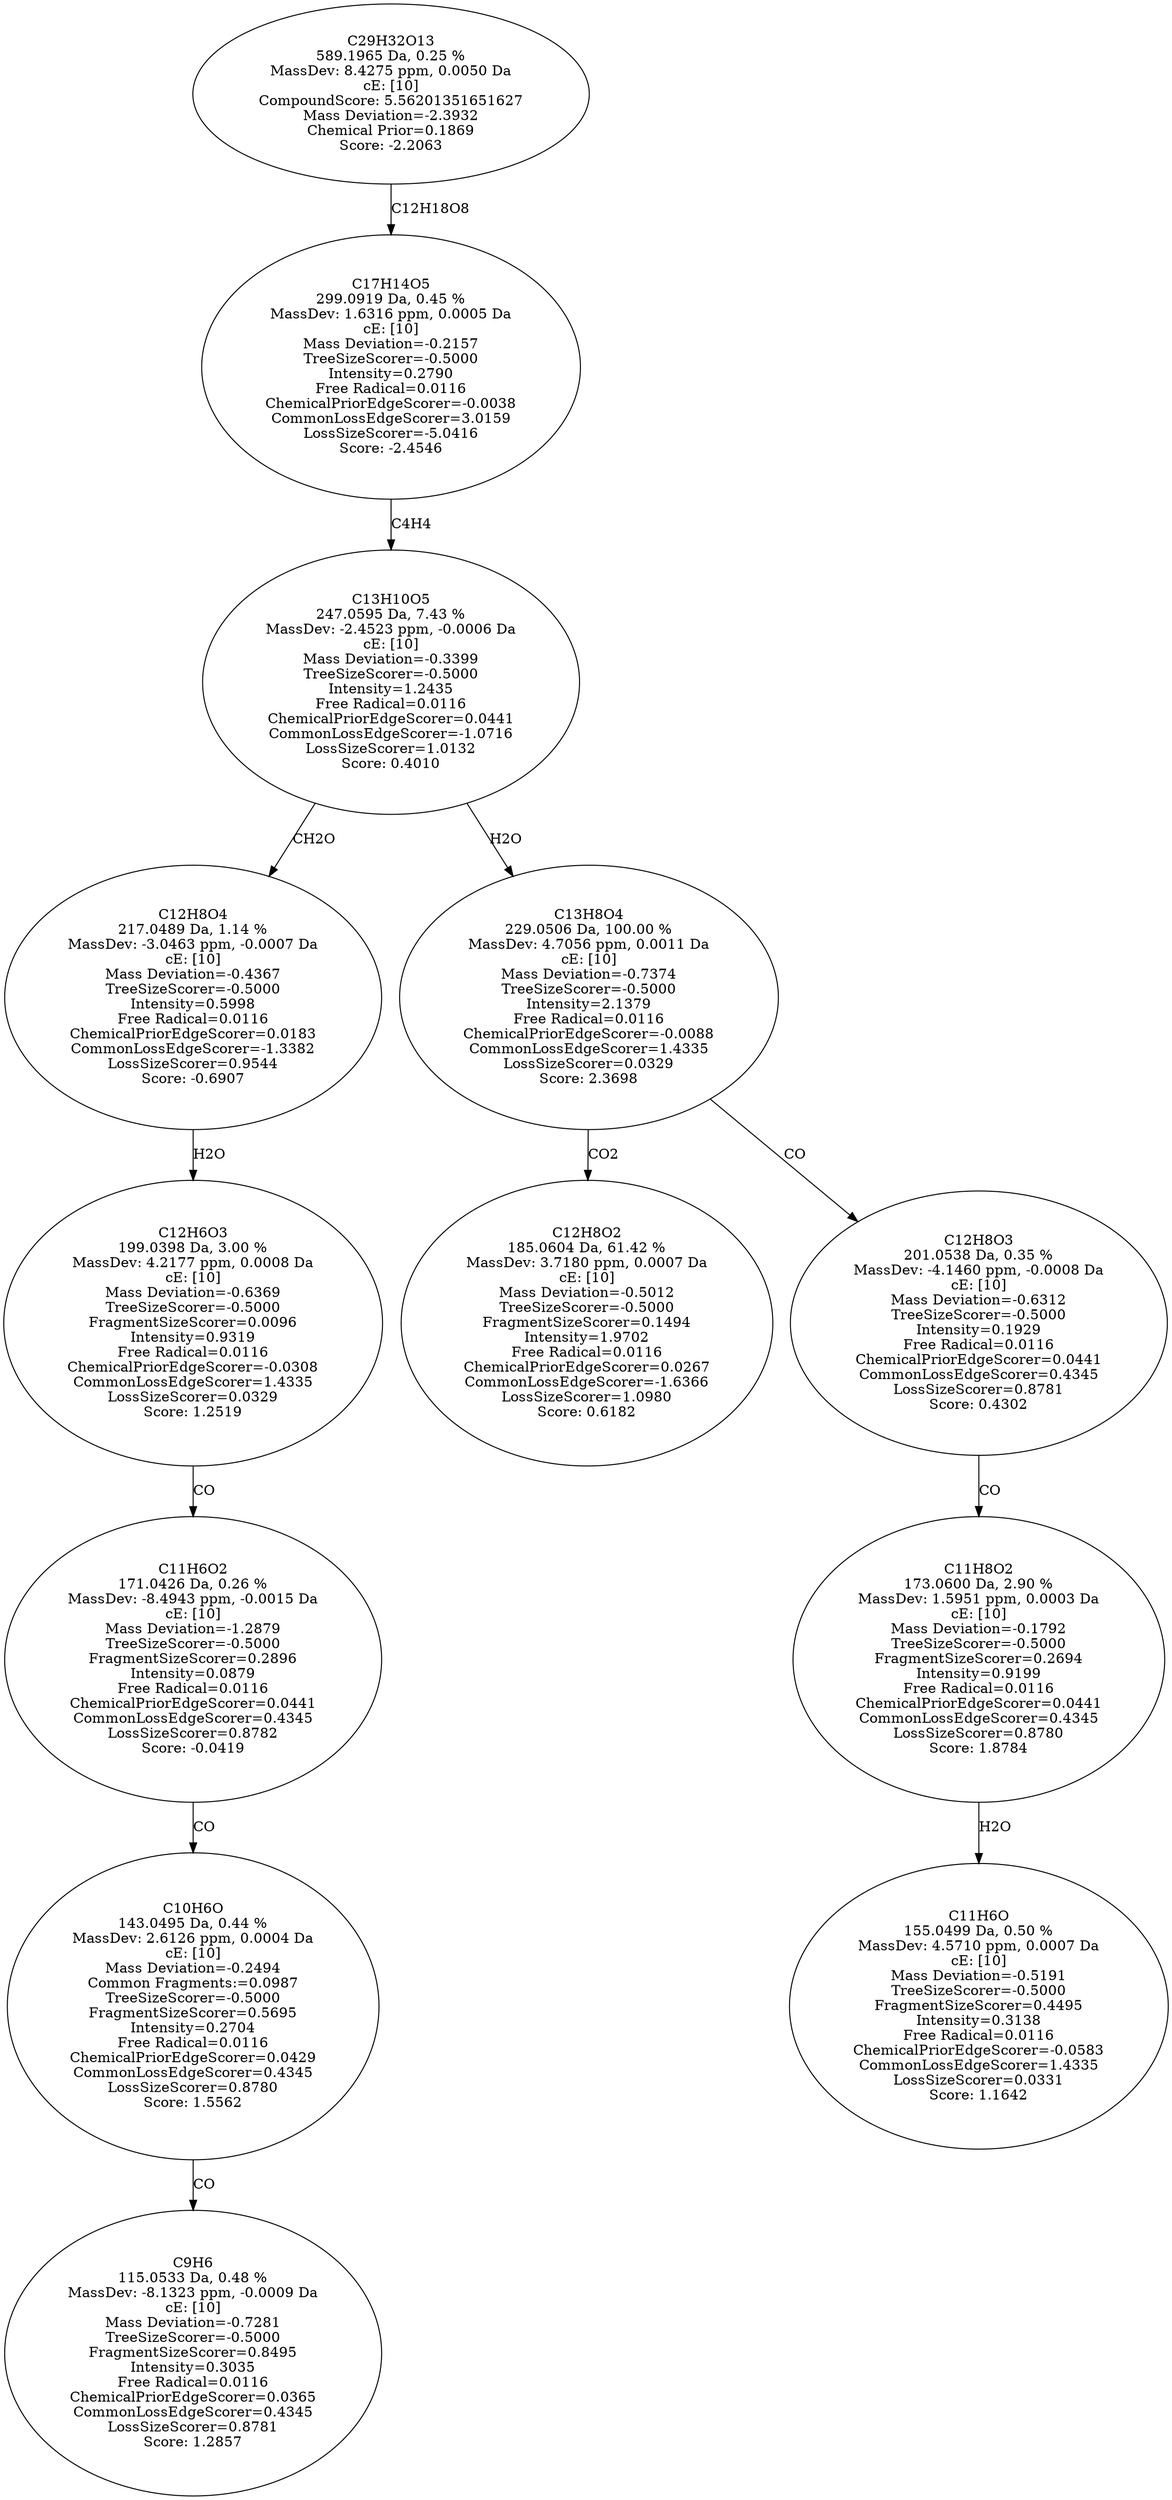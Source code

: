 strict digraph {
v1 [label="C9H6\n115.0533 Da, 0.48 %\nMassDev: -8.1323 ppm, -0.0009 Da\ncE: [10]\nMass Deviation=-0.7281\nTreeSizeScorer=-0.5000\nFragmentSizeScorer=0.8495\nIntensity=0.3035\nFree Radical=0.0116\nChemicalPriorEdgeScorer=0.0365\nCommonLossEdgeScorer=0.4345\nLossSizeScorer=0.8781\nScore: 1.2857"];
v2 [label="C10H6O\n143.0495 Da, 0.44 %\nMassDev: 2.6126 ppm, 0.0004 Da\ncE: [10]\nMass Deviation=-0.2494\nCommon Fragments:=0.0987\nTreeSizeScorer=-0.5000\nFragmentSizeScorer=0.5695\nIntensity=0.2704\nFree Radical=0.0116\nChemicalPriorEdgeScorer=0.0429\nCommonLossEdgeScorer=0.4345\nLossSizeScorer=0.8780\nScore: 1.5562"];
v3 [label="C11H6O2\n171.0426 Da, 0.26 %\nMassDev: -8.4943 ppm, -0.0015 Da\ncE: [10]\nMass Deviation=-1.2879\nTreeSizeScorer=-0.5000\nFragmentSizeScorer=0.2896\nIntensity=0.0879\nFree Radical=0.0116\nChemicalPriorEdgeScorer=0.0441\nCommonLossEdgeScorer=0.4345\nLossSizeScorer=0.8782\nScore: -0.0419"];
v4 [label="C12H6O3\n199.0398 Da, 3.00 %\nMassDev: 4.2177 ppm, 0.0008 Da\ncE: [10]\nMass Deviation=-0.6369\nTreeSizeScorer=-0.5000\nFragmentSizeScorer=0.0096\nIntensity=0.9319\nFree Radical=0.0116\nChemicalPriorEdgeScorer=-0.0308\nCommonLossEdgeScorer=1.4335\nLossSizeScorer=0.0329\nScore: 1.2519"];
v5 [label="C12H8O4\n217.0489 Da, 1.14 %\nMassDev: -3.0463 ppm, -0.0007 Da\ncE: [10]\nMass Deviation=-0.4367\nTreeSizeScorer=-0.5000\nIntensity=0.5998\nFree Radical=0.0116\nChemicalPriorEdgeScorer=0.0183\nCommonLossEdgeScorer=-1.3382\nLossSizeScorer=0.9544\nScore: -0.6907"];
v6 [label="C12H8O2\n185.0604 Da, 61.42 %\nMassDev: 3.7180 ppm, 0.0007 Da\ncE: [10]\nMass Deviation=-0.5012\nTreeSizeScorer=-0.5000\nFragmentSizeScorer=0.1494\nIntensity=1.9702\nFree Radical=0.0116\nChemicalPriorEdgeScorer=0.0267\nCommonLossEdgeScorer=-1.6366\nLossSizeScorer=1.0980\nScore: 0.6182"];
v7 [label="C11H6O\n155.0499 Da, 0.50 %\nMassDev: 4.5710 ppm, 0.0007 Da\ncE: [10]\nMass Deviation=-0.5191\nTreeSizeScorer=-0.5000\nFragmentSizeScorer=0.4495\nIntensity=0.3138\nFree Radical=0.0116\nChemicalPriorEdgeScorer=-0.0583\nCommonLossEdgeScorer=1.4335\nLossSizeScorer=0.0331\nScore: 1.1642"];
v8 [label="C11H8O2\n173.0600 Da, 2.90 %\nMassDev: 1.5951 ppm, 0.0003 Da\ncE: [10]\nMass Deviation=-0.1792\nTreeSizeScorer=-0.5000\nFragmentSizeScorer=0.2694\nIntensity=0.9199\nFree Radical=0.0116\nChemicalPriorEdgeScorer=0.0441\nCommonLossEdgeScorer=0.4345\nLossSizeScorer=0.8780\nScore: 1.8784"];
v9 [label="C12H8O3\n201.0538 Da, 0.35 %\nMassDev: -4.1460 ppm, -0.0008 Da\ncE: [10]\nMass Deviation=-0.6312\nTreeSizeScorer=-0.5000\nIntensity=0.1929\nFree Radical=0.0116\nChemicalPriorEdgeScorer=0.0441\nCommonLossEdgeScorer=0.4345\nLossSizeScorer=0.8781\nScore: 0.4302"];
v10 [label="C13H8O4\n229.0506 Da, 100.00 %\nMassDev: 4.7056 ppm, 0.0011 Da\ncE: [10]\nMass Deviation=-0.7374\nTreeSizeScorer=-0.5000\nIntensity=2.1379\nFree Radical=0.0116\nChemicalPriorEdgeScorer=-0.0088\nCommonLossEdgeScorer=1.4335\nLossSizeScorer=0.0329\nScore: 2.3698"];
v11 [label="C13H10O5\n247.0595 Da, 7.43 %\nMassDev: -2.4523 ppm, -0.0006 Da\ncE: [10]\nMass Deviation=-0.3399\nTreeSizeScorer=-0.5000\nIntensity=1.2435\nFree Radical=0.0116\nChemicalPriorEdgeScorer=0.0441\nCommonLossEdgeScorer=-1.0716\nLossSizeScorer=1.0132\nScore: 0.4010"];
v12 [label="C17H14O5\n299.0919 Da, 0.45 %\nMassDev: 1.6316 ppm, 0.0005 Da\ncE: [10]\nMass Deviation=-0.2157\nTreeSizeScorer=-0.5000\nIntensity=0.2790\nFree Radical=0.0116\nChemicalPriorEdgeScorer=-0.0038\nCommonLossEdgeScorer=3.0159\nLossSizeScorer=-5.0416\nScore: -2.4546"];
v13 [label="C29H32O13\n589.1965 Da, 0.25 %\nMassDev: 8.4275 ppm, 0.0050 Da\ncE: [10]\nCompoundScore: 5.56201351651627\nMass Deviation=-2.3932\nChemical Prior=0.1869\nScore: -2.2063"];
v2 -> v1 [label="CO"];
v3 -> v2 [label="CO"];
v4 -> v3 [label="CO"];
v5 -> v4 [label="H2O"];
v11 -> v5 [label="CH2O"];
v10 -> v6 [label="CO2"];
v8 -> v7 [label="H2O"];
v9 -> v8 [label="CO"];
v10 -> v9 [label="CO"];
v11 -> v10 [label="H2O"];
v12 -> v11 [label="C4H4"];
v13 -> v12 [label="C12H18O8"];
}